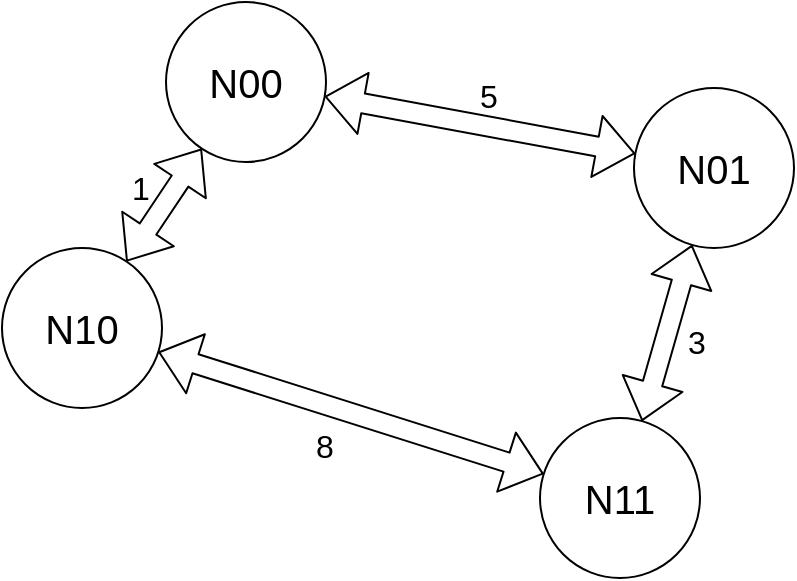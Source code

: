 <mxfile version="14.6.6" type="github">
  <diagram id="Stn6hoBpvlw10g-993A5" name="Page-1">
    <mxGraphModel dx="1209" dy="643" grid="0" gridSize="10" guides="1" tooltips="1" connect="1" arrows="1" fold="1" page="1" pageScale="1" pageWidth="827" pageHeight="1169" math="0" shadow="0">
      <root>
        <mxCell id="0" />
        <mxCell id="1" parent="0" />
        <mxCell id="32j9mx1kJHiMgZ-tfhbt-1" value="&lt;font style=&quot;font-size: 20px&quot;&gt;N00&lt;/font&gt;" style="ellipse;whiteSpace=wrap;html=1;aspect=fixed;" vertex="1" parent="1">
          <mxGeometry x="140" y="190" width="80" height="80" as="geometry" />
        </mxCell>
        <mxCell id="32j9mx1kJHiMgZ-tfhbt-2" value="&lt;font style=&quot;font-size: 20px&quot;&gt;N01&lt;/font&gt;" style="ellipse;whiteSpace=wrap;html=1;aspect=fixed;" vertex="1" parent="1">
          <mxGeometry x="374" y="233" width="80" height="80" as="geometry" />
        </mxCell>
        <mxCell id="32j9mx1kJHiMgZ-tfhbt-3" value="&lt;font style=&quot;font-size: 20px&quot;&gt;N10&lt;/font&gt;" style="ellipse;whiteSpace=wrap;html=1;aspect=fixed;" vertex="1" parent="1">
          <mxGeometry x="58" y="313" width="80" height="80" as="geometry" />
        </mxCell>
        <mxCell id="32j9mx1kJHiMgZ-tfhbt-4" value="&lt;font style=&quot;font-size: 20px&quot;&gt;N11&lt;/font&gt;" style="ellipse;whiteSpace=wrap;html=1;aspect=fixed;" vertex="1" parent="1">
          <mxGeometry x="327" y="398" width="80" height="80" as="geometry" />
        </mxCell>
        <mxCell id="32j9mx1kJHiMgZ-tfhbt-5" value="" style="shape=flexArrow;endArrow=classic;startArrow=classic;html=1;" edge="1" parent="1" source="32j9mx1kJHiMgZ-tfhbt-1" target="32j9mx1kJHiMgZ-tfhbt-2">
          <mxGeometry width="100" height="100" relative="1" as="geometry">
            <mxPoint x="360" y="380" as="sourcePoint" />
            <mxPoint x="460" y="280" as="targetPoint" />
          </mxGeometry>
        </mxCell>
        <mxCell id="32j9mx1kJHiMgZ-tfhbt-6" value="" style="shape=flexArrow;endArrow=classic;startArrow=classic;html=1;" edge="1" parent="1" source="32j9mx1kJHiMgZ-tfhbt-1" target="32j9mx1kJHiMgZ-tfhbt-3">
          <mxGeometry width="100" height="100" relative="1" as="geometry">
            <mxPoint x="210" y="320" as="sourcePoint" />
            <mxPoint x="370" y="320" as="targetPoint" />
          </mxGeometry>
        </mxCell>
        <mxCell id="32j9mx1kJHiMgZ-tfhbt-7" value="" style="shape=flexArrow;endArrow=classic;startArrow=classic;html=1;" edge="1" parent="1" source="32j9mx1kJHiMgZ-tfhbt-3" target="32j9mx1kJHiMgZ-tfhbt-4">
          <mxGeometry width="100" height="100" relative="1" as="geometry">
            <mxPoint x="190" y="280" as="sourcePoint" />
            <mxPoint x="190" y="400" as="targetPoint" />
          </mxGeometry>
        </mxCell>
        <mxCell id="32j9mx1kJHiMgZ-tfhbt-14" value="&lt;font style=&quot;font-size: 16px&quot;&gt;8&lt;/font&gt;" style="edgeLabel;html=1;align=center;verticalAlign=middle;resizable=0;points=[];" vertex="1" connectable="0" parent="32j9mx1kJHiMgZ-tfhbt-7">
          <mxGeometry x="-0.099" y="-9" relative="1" as="geometry">
            <mxPoint x="-1" y="11" as="offset" />
          </mxGeometry>
        </mxCell>
        <mxCell id="32j9mx1kJHiMgZ-tfhbt-8" value="" style="shape=flexArrow;endArrow=classic;startArrow=classic;html=1;" edge="1" parent="1" source="32j9mx1kJHiMgZ-tfhbt-2" target="32j9mx1kJHiMgZ-tfhbt-4">
          <mxGeometry width="100" height="100" relative="1" as="geometry">
            <mxPoint x="400" y="310" as="sourcePoint" />
            <mxPoint x="554" y="310" as="targetPoint" />
          </mxGeometry>
        </mxCell>
        <mxCell id="32j9mx1kJHiMgZ-tfhbt-12" value="&lt;font style=&quot;font-size: 16px&quot;&gt;3&lt;/font&gt;" style="edgeLabel;html=1;align=center;verticalAlign=middle;resizable=0;points=[];" vertex="1" connectable="0" parent="32j9mx1kJHiMgZ-tfhbt-8">
          <mxGeometry x="-0.03" y="9" relative="1" as="geometry">
            <mxPoint x="5" y="3" as="offset" />
          </mxGeometry>
        </mxCell>
        <mxCell id="32j9mx1kJHiMgZ-tfhbt-10" value="&lt;font style=&quot;font-size: 16px&quot;&gt;1&lt;/font&gt;" style="text;html=1;align=center;verticalAlign=middle;resizable=0;points=[];autosize=1;strokeColor=none;" vertex="1" parent="1">
          <mxGeometry x="117" y="273" width="19" height="20" as="geometry" />
        </mxCell>
        <mxCell id="32j9mx1kJHiMgZ-tfhbt-11" value="&lt;font style=&quot;font-size: 16px&quot;&gt;5&lt;/font&gt;" style="text;html=1;align=center;verticalAlign=middle;resizable=0;points=[];autosize=1;strokeColor=none;" vertex="1" parent="1">
          <mxGeometry x="291" y="227" width="19" height="20" as="geometry" />
        </mxCell>
      </root>
    </mxGraphModel>
  </diagram>
</mxfile>
